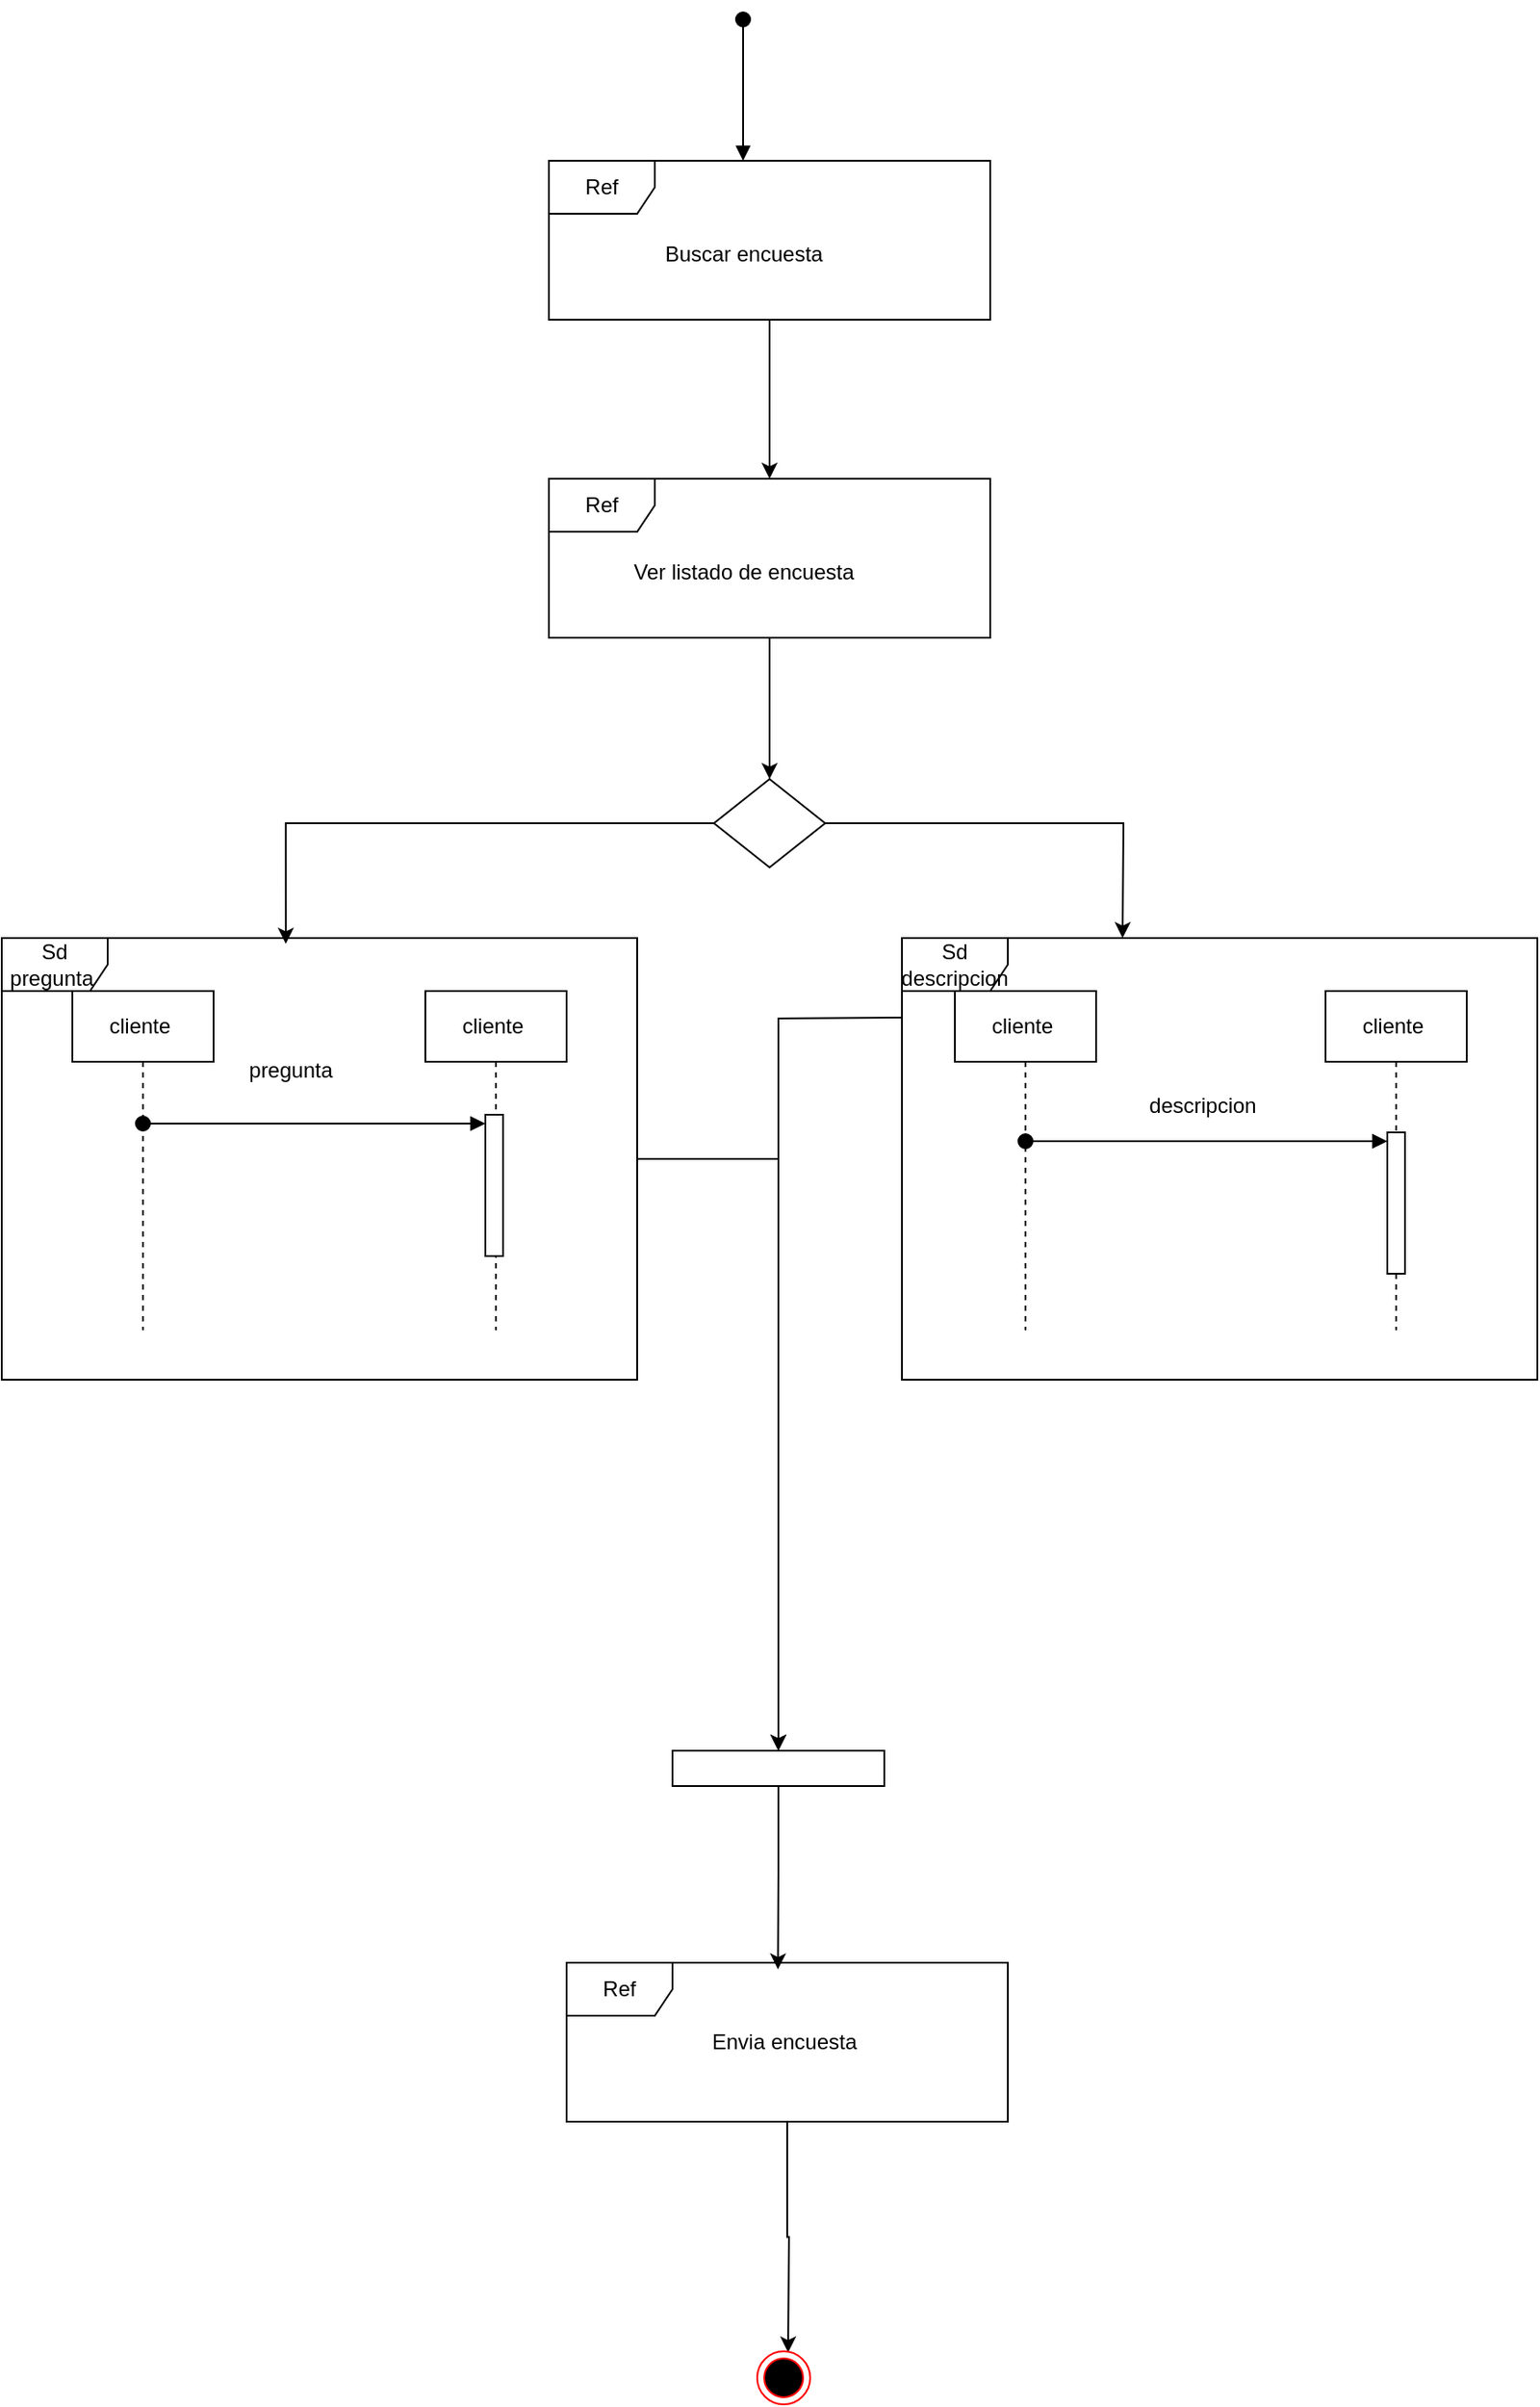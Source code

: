 <mxfile version="28.0.6">
  <diagram name="Página-1" id="dTBnwyviV0WnCG-R-6bP">
    <mxGraphModel grid="1" page="1" gridSize="10" guides="1" tooltips="1" connect="1" arrows="1" fold="1" pageScale="1" pageWidth="827" pageHeight="1169" math="0" shadow="0">
      <root>
        <mxCell id="0" />
        <mxCell id="1" parent="0" />
        <mxCell id="onX84u7IJ95srJftHmNX-1" value="" style="html=1;verticalAlign=bottom;startArrow=oval;startFill=1;endArrow=block;startSize=8;curved=0;rounded=0;" edge="1" parent="1">
          <mxGeometry width="60" relative="1" as="geometry">
            <mxPoint x="550" y="130" as="sourcePoint" />
            <mxPoint x="550" y="210" as="targetPoint" />
          </mxGeometry>
        </mxCell>
        <mxCell id="onX84u7IJ95srJftHmNX-2" style="edgeStyle=orthogonalEdgeStyle;rounded=0;orthogonalLoop=1;jettySize=auto;html=1;" edge="1" parent="1" source="onX84u7IJ95srJftHmNX-3" target="onX84u7IJ95srJftHmNX-6">
          <mxGeometry relative="1" as="geometry" />
        </mxCell>
        <mxCell id="onX84u7IJ95srJftHmNX-3" value="Ref" style="shape=umlFrame;whiteSpace=wrap;html=1;pointerEvents=0;" vertex="1" parent="1">
          <mxGeometry x="440" y="210" width="250" height="90" as="geometry" />
        </mxCell>
        <mxCell id="onX84u7IJ95srJftHmNX-4" value="Buscar encuesta" style="text;html=1;align=center;verticalAlign=middle;resizable=0;points=[];autosize=1;strokeColor=none;fillColor=none;" vertex="1" parent="1">
          <mxGeometry x="495" y="248" width="110" height="30" as="geometry" />
        </mxCell>
        <mxCell id="onX84u7IJ95srJftHmNX-5" style="edgeStyle=orthogonalEdgeStyle;rounded=0;orthogonalLoop=1;jettySize=auto;html=1;" edge="1" parent="1" source="onX84u7IJ95srJftHmNX-6" target="onX84u7IJ95srJftHmNX-9">
          <mxGeometry relative="1" as="geometry" />
        </mxCell>
        <mxCell id="onX84u7IJ95srJftHmNX-6" value="Ref" style="shape=umlFrame;whiteSpace=wrap;html=1;pointerEvents=0;" vertex="1" parent="1">
          <mxGeometry x="440" y="390" width="250" height="90" as="geometry" />
        </mxCell>
        <mxCell id="onX84u7IJ95srJftHmNX-7" value="Ver listado de encuesta" style="text;html=1;align=center;verticalAlign=middle;resizable=0;points=[];autosize=1;strokeColor=none;fillColor=none;" vertex="1" parent="1">
          <mxGeometry x="475" y="428" width="150" height="30" as="geometry" />
        </mxCell>
        <mxCell id="onX84u7IJ95srJftHmNX-8" style="edgeStyle=orthogonalEdgeStyle;rounded=0;orthogonalLoop=1;jettySize=auto;html=1;" edge="1" parent="1" source="onX84u7IJ95srJftHmNX-9">
          <mxGeometry relative="1" as="geometry">
            <mxPoint x="765" y="650" as="targetPoint" />
          </mxGeometry>
        </mxCell>
        <mxCell id="onX84u7IJ95srJftHmNX-9" value="" style="rhombus;whiteSpace=wrap;html=1;" vertex="1" parent="1">
          <mxGeometry x="533.5" y="560" width="63" height="50" as="geometry" />
        </mxCell>
        <mxCell id="onX84u7IJ95srJftHmNX-10" style="edgeStyle=orthogonalEdgeStyle;rounded=0;orthogonalLoop=1;jettySize=auto;html=1;" edge="1" parent="1" source="onX84u7IJ95srJftHmNX-11" target="onX84u7IJ95srJftHmNX-18">
          <mxGeometry relative="1" as="geometry" />
        </mxCell>
        <mxCell id="onX84u7IJ95srJftHmNX-11" value="Sd pregunta&amp;nbsp;" style="shape=umlFrame;whiteSpace=wrap;html=1;pointerEvents=0;" vertex="1" parent="1">
          <mxGeometry x="130" y="650" width="360" height="250" as="geometry" />
        </mxCell>
        <mxCell id="onX84u7IJ95srJftHmNX-12" value="pregunta&amp;nbsp;" style="text;html=1;align=center;verticalAlign=middle;resizable=0;points=[];autosize=1;strokeColor=none;fillColor=none;" vertex="1" parent="1">
          <mxGeometry x="260" y="710" width="70" height="30" as="geometry" />
        </mxCell>
        <mxCell id="onX84u7IJ95srJftHmNX-13" style="edgeStyle=orthogonalEdgeStyle;rounded=0;orthogonalLoop=1;jettySize=auto;html=1;entryX=0.5;entryY=0;entryDx=0;entryDy=0;" edge="1" parent="1" target="onX84u7IJ95srJftHmNX-18">
          <mxGeometry relative="1" as="geometry">
            <mxPoint x="640" y="695" as="sourcePoint" />
          </mxGeometry>
        </mxCell>
        <mxCell id="onX84u7IJ95srJftHmNX-14" value="descripcion" style="text;html=1;align=center;verticalAlign=middle;resizable=0;points=[];autosize=1;strokeColor=none;fillColor=none;" vertex="1" parent="1">
          <mxGeometry x="770" y="730" width="80" height="30" as="geometry" />
        </mxCell>
        <mxCell id="onX84u7IJ95srJftHmNX-15" value="Ref" style="shape=umlFrame;whiteSpace=wrap;html=1;pointerEvents=0;" vertex="1" parent="1">
          <mxGeometry x="450" y="1230" width="250" height="90" as="geometry" />
        </mxCell>
        <mxCell id="onX84u7IJ95srJftHmNX-16" value="Envia encuesta" style="text;html=1;align=center;verticalAlign=middle;resizable=0;points=[];autosize=1;strokeColor=none;fillColor=none;" vertex="1" parent="1">
          <mxGeometry x="518" y="1260" width="110" height="30" as="geometry" />
        </mxCell>
        <mxCell id="onX84u7IJ95srJftHmNX-17" style="edgeStyle=orthogonalEdgeStyle;rounded=0;orthogonalLoop=1;jettySize=auto;html=1;entryX=0.447;entryY=0.013;entryDx=0;entryDy=0;entryPerimeter=0;" edge="1" parent="1" source="onX84u7IJ95srJftHmNX-9" target="onX84u7IJ95srJftHmNX-11">
          <mxGeometry relative="1" as="geometry" />
        </mxCell>
        <mxCell id="onX84u7IJ95srJftHmNX-18" value="" style="rounded=0;whiteSpace=wrap;html=1;" vertex="1" parent="1">
          <mxGeometry x="510" y="1110" width="120" height="20" as="geometry" />
        </mxCell>
        <mxCell id="onX84u7IJ95srJftHmNX-19" style="edgeStyle=orthogonalEdgeStyle;rounded=0;orthogonalLoop=1;jettySize=auto;html=1;entryX=0.479;entryY=0.042;entryDx=0;entryDy=0;entryPerimeter=0;" edge="1" parent="1" source="onX84u7IJ95srJftHmNX-18" target="onX84u7IJ95srJftHmNX-15">
          <mxGeometry relative="1" as="geometry" />
        </mxCell>
        <mxCell id="onX84u7IJ95srJftHmNX-20" style="edgeStyle=orthogonalEdgeStyle;rounded=0;orthogonalLoop=1;jettySize=auto;html=1;entryX=0.51;entryY=0.007;entryDx=0;entryDy=0;entryPerimeter=0;" edge="1" parent="1" source="onX84u7IJ95srJftHmNX-15">
          <mxGeometry relative="1" as="geometry">
            <mxPoint x="575.5" y="1450.63" as="targetPoint" />
          </mxGeometry>
        </mxCell>
        <mxCell id="onX84u7IJ95srJftHmNX-21" value="" style="ellipse;html=1;shape=endState;fillColor=#000000;strokeColor=#ff0000;" vertex="1" parent="1">
          <mxGeometry x="558" y="1450" width="30" height="30" as="geometry" />
        </mxCell>
        <mxCell id="onX84u7IJ95srJftHmNX-22" value="Sd descripcion" style="shape=umlFrame;whiteSpace=wrap;html=1;pointerEvents=0;" vertex="1" parent="1">
          <mxGeometry x="640" y="650" width="360" height="250" as="geometry" />
        </mxCell>
        <mxCell id="onX84u7IJ95srJftHmNX-23" value="cliente&amp;nbsp;" style="shape=umlLifeline;perimeter=lifelinePerimeter;whiteSpace=wrap;html=1;container=1;dropTarget=0;collapsible=0;recursiveResize=0;outlineConnect=0;portConstraint=eastwest;newEdgeStyle={&quot;curved&quot;:0,&quot;rounded&quot;:0};" vertex="1" parent="1">
          <mxGeometry x="170" y="680" width="80" height="192" as="geometry" />
        </mxCell>
        <mxCell id="onX84u7IJ95srJftHmNX-24" value="cliente&amp;nbsp;" style="shape=umlLifeline;perimeter=lifelinePerimeter;whiteSpace=wrap;html=1;container=1;dropTarget=0;collapsible=0;recursiveResize=0;outlineConnect=0;portConstraint=eastwest;newEdgeStyle={&quot;curved&quot;:0,&quot;rounded&quot;:0};" vertex="1" parent="1">
          <mxGeometry x="370" y="680" width="80" height="192" as="geometry" />
        </mxCell>
        <mxCell id="onX84u7IJ95srJftHmNX-27" value="" style="html=1;points=[[0,0,0,0,5],[0,1,0,0,-5],[1,0,0,0,5],[1,1,0,0,-5]];perimeter=orthogonalPerimeter;outlineConnect=0;targetShapes=umlLifeline;portConstraint=eastwest;newEdgeStyle={&quot;curved&quot;:0,&quot;rounded&quot;:0};" vertex="1" parent="onX84u7IJ95srJftHmNX-24">
          <mxGeometry x="34" y="70" width="10" height="80" as="geometry" />
        </mxCell>
        <mxCell id="onX84u7IJ95srJftHmNX-25" value="cliente&amp;nbsp;" style="shape=umlLifeline;perimeter=lifelinePerimeter;whiteSpace=wrap;html=1;container=1;dropTarget=0;collapsible=0;recursiveResize=0;outlineConnect=0;portConstraint=eastwest;newEdgeStyle={&quot;curved&quot;:0,&quot;rounded&quot;:0};" vertex="1" parent="1">
          <mxGeometry x="670" y="680" width="80" height="192" as="geometry" />
        </mxCell>
        <mxCell id="onX84u7IJ95srJftHmNX-26" value="cliente&amp;nbsp;" style="shape=umlLifeline;perimeter=lifelinePerimeter;whiteSpace=wrap;html=1;container=1;dropTarget=0;collapsible=0;recursiveResize=0;outlineConnect=0;portConstraint=eastwest;newEdgeStyle={&quot;curved&quot;:0,&quot;rounded&quot;:0};" vertex="1" parent="1">
          <mxGeometry x="880" y="680" width="80" height="192" as="geometry" />
        </mxCell>
        <mxCell id="onX84u7IJ95srJftHmNX-29" value="" style="html=1;points=[[0,0,0,0,5],[0,1,0,0,-5],[1,0,0,0,5],[1,1,0,0,-5]];perimeter=orthogonalPerimeter;outlineConnect=0;targetShapes=umlLifeline;portConstraint=eastwest;newEdgeStyle={&quot;curved&quot;:0,&quot;rounded&quot;:0};" vertex="1" parent="onX84u7IJ95srJftHmNX-26">
          <mxGeometry x="35" y="80" width="10" height="80" as="geometry" />
        </mxCell>
        <mxCell id="onX84u7IJ95srJftHmNX-28" value="" style="html=1;verticalAlign=bottom;startArrow=oval;endArrow=block;startSize=8;curved=0;rounded=0;entryX=0;entryY=0;entryDx=0;entryDy=5;" edge="1" parent="1" source="onX84u7IJ95srJftHmNX-23" target="onX84u7IJ95srJftHmNX-27">
          <mxGeometry relative="1" as="geometry">
            <mxPoint x="251" y="805" as="sourcePoint" />
          </mxGeometry>
        </mxCell>
        <mxCell id="onX84u7IJ95srJftHmNX-30" value="" style="html=1;verticalAlign=bottom;startArrow=oval;endArrow=block;startSize=8;curved=0;rounded=0;entryX=0;entryY=0;entryDx=0;entryDy=5;" edge="1" parent="1" source="onX84u7IJ95srJftHmNX-25" target="onX84u7IJ95srJftHmNX-29">
          <mxGeometry relative="1" as="geometry">
            <mxPoint x="790" y="797" as="sourcePoint" />
          </mxGeometry>
        </mxCell>
      </root>
    </mxGraphModel>
  </diagram>
</mxfile>
